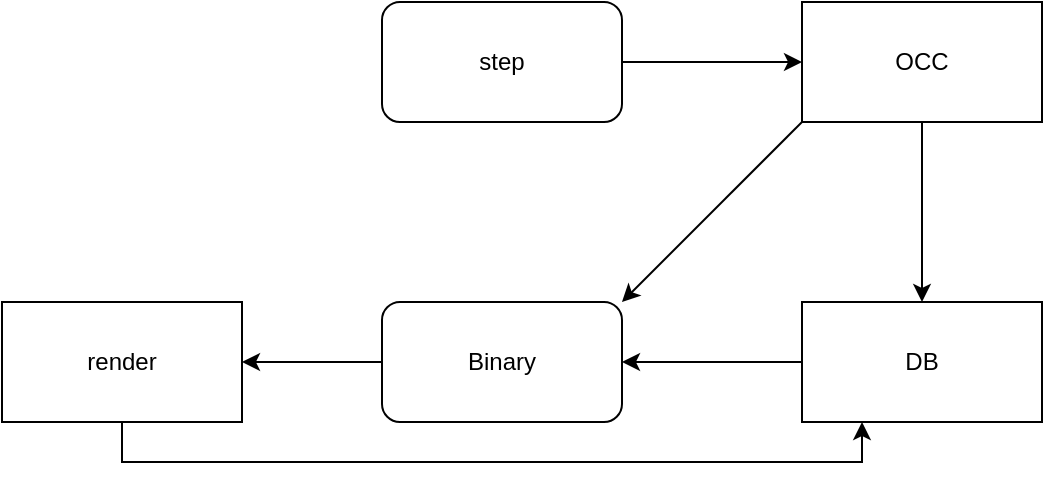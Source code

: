 <mxfile version="27.1.1">
  <diagram name="Page-1" id="bXTMawsEI31QVvh0f1B6">
    <mxGraphModel dx="904" dy="500" grid="1" gridSize="10" guides="1" tooltips="1" connect="1" arrows="1" fold="1" page="1" pageScale="1" pageWidth="827" pageHeight="1169" math="0" shadow="0">
      <root>
        <mxCell id="0" />
        <mxCell id="1" parent="0" />
        <mxCell id="PLeA3UiImlYLX6Z-o4D_-3" style="edgeStyle=orthogonalEdgeStyle;rounded=0;orthogonalLoop=1;jettySize=auto;html=1;exitX=1;exitY=0.5;exitDx=0;exitDy=0;entryX=0;entryY=0.5;entryDx=0;entryDy=0;" edge="1" parent="1" source="PLeA3UiImlYLX6Z-o4D_-1" target="PLeA3UiImlYLX6Z-o4D_-2">
          <mxGeometry relative="1" as="geometry" />
        </mxCell>
        <mxCell id="PLeA3UiImlYLX6Z-o4D_-1" value="step" style="rounded=1;whiteSpace=wrap;html=1;" vertex="1" parent="1">
          <mxGeometry x="240" y="210" width="120" height="60" as="geometry" />
        </mxCell>
        <mxCell id="PLeA3UiImlYLX6Z-o4D_-5" style="edgeStyle=orthogonalEdgeStyle;rounded=0;orthogonalLoop=1;jettySize=auto;html=1;exitX=0.5;exitY=1;exitDx=0;exitDy=0;entryX=0.5;entryY=0;entryDx=0;entryDy=0;" edge="1" parent="1" source="PLeA3UiImlYLX6Z-o4D_-2" target="PLeA3UiImlYLX6Z-o4D_-9">
          <mxGeometry relative="1" as="geometry" />
        </mxCell>
        <mxCell id="PLeA3UiImlYLX6Z-o4D_-11" style="rounded=0;orthogonalLoop=1;jettySize=auto;html=1;exitX=0;exitY=1;exitDx=0;exitDy=0;entryX=1;entryY=0;entryDx=0;entryDy=0;" edge="1" parent="1" source="PLeA3UiImlYLX6Z-o4D_-2" target="PLeA3UiImlYLX6Z-o4D_-4">
          <mxGeometry relative="1" as="geometry" />
        </mxCell>
        <mxCell id="PLeA3UiImlYLX6Z-o4D_-2" value="OCC" style="rounded=0;whiteSpace=wrap;html=1;" vertex="1" parent="1">
          <mxGeometry x="450" y="210" width="120" height="60" as="geometry" />
        </mxCell>
        <mxCell id="PLeA3UiImlYLX6Z-o4D_-8" style="edgeStyle=orthogonalEdgeStyle;rounded=0;orthogonalLoop=1;jettySize=auto;html=1;exitX=0;exitY=0.5;exitDx=0;exitDy=0;entryX=1;entryY=0.5;entryDx=0;entryDy=0;" edge="1" parent="1" source="PLeA3UiImlYLX6Z-o4D_-4" target="PLeA3UiImlYLX6Z-o4D_-7">
          <mxGeometry relative="1" as="geometry" />
        </mxCell>
        <mxCell id="PLeA3UiImlYLX6Z-o4D_-4" value="Binary" style="rounded=1;whiteSpace=wrap;html=1;" vertex="1" parent="1">
          <mxGeometry x="240" y="360" width="120" height="60" as="geometry" />
        </mxCell>
        <mxCell id="PLeA3UiImlYLX6Z-o4D_-12" style="edgeStyle=orthogonalEdgeStyle;rounded=0;orthogonalLoop=1;jettySize=auto;html=1;exitX=0.5;exitY=1;exitDx=0;exitDy=0;entryX=0.25;entryY=1;entryDx=0;entryDy=0;" edge="1" parent="1" source="PLeA3UiImlYLX6Z-o4D_-7" target="PLeA3UiImlYLX6Z-o4D_-9">
          <mxGeometry relative="1" as="geometry" />
        </mxCell>
        <mxCell id="PLeA3UiImlYLX6Z-o4D_-7" value="render" style="rounded=0;whiteSpace=wrap;html=1;" vertex="1" parent="1">
          <mxGeometry x="50" y="360" width="120" height="60" as="geometry" />
        </mxCell>
        <mxCell id="PLeA3UiImlYLX6Z-o4D_-10" style="edgeStyle=orthogonalEdgeStyle;rounded=0;orthogonalLoop=1;jettySize=auto;html=1;" edge="1" parent="1" source="PLeA3UiImlYLX6Z-o4D_-9" target="PLeA3UiImlYLX6Z-o4D_-4">
          <mxGeometry relative="1" as="geometry" />
        </mxCell>
        <mxCell id="PLeA3UiImlYLX6Z-o4D_-9" value="DB" style="rounded=0;whiteSpace=wrap;html=1;" vertex="1" parent="1">
          <mxGeometry x="450" y="360" width="120" height="60" as="geometry" />
        </mxCell>
      </root>
    </mxGraphModel>
  </diagram>
</mxfile>
